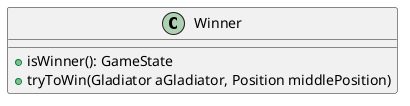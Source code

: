 @startuml
class Winner{
    +isWinner(): GameState
    +tryToWin(Gladiator aGladiator, Position middlePosition)
}
@enduml